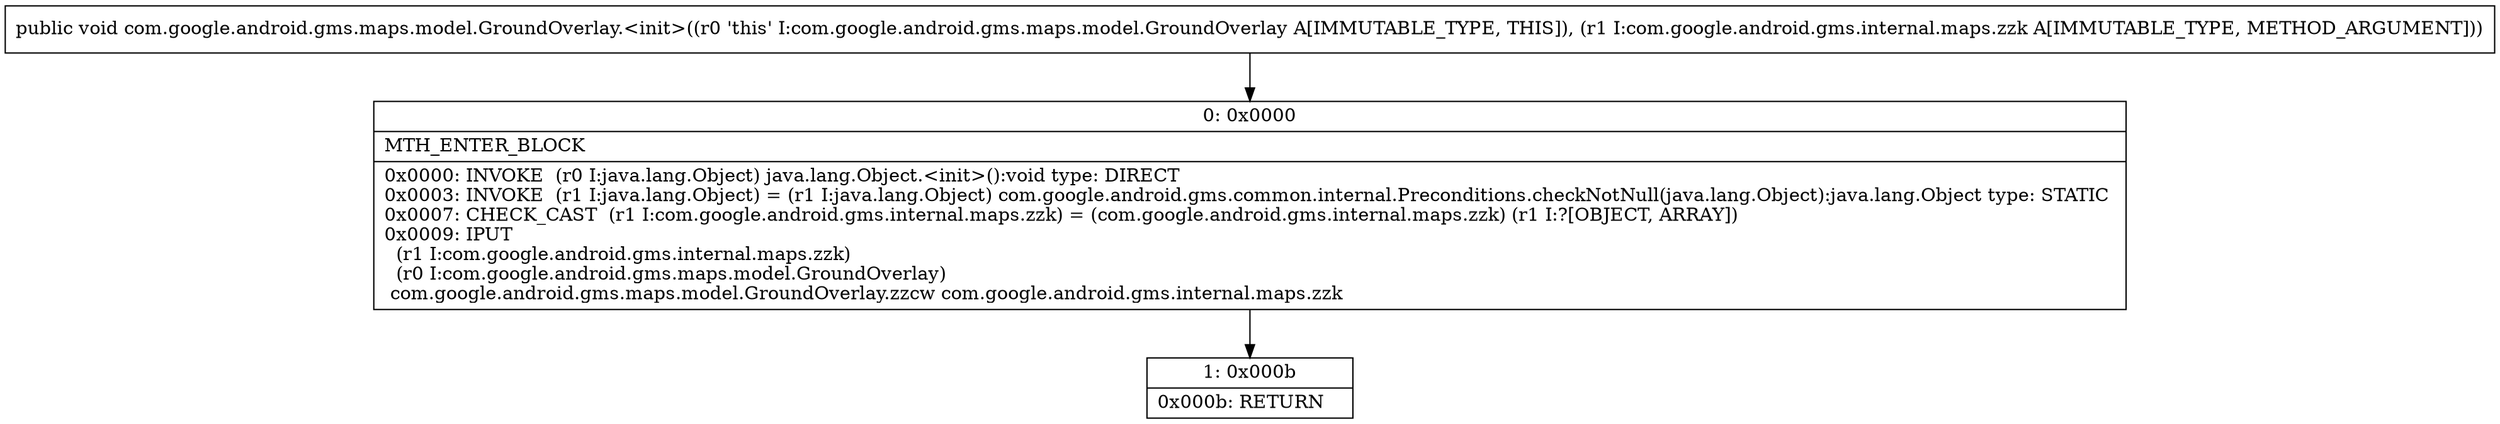 digraph "CFG forcom.google.android.gms.maps.model.GroundOverlay.\<init\>(Lcom\/google\/android\/gms\/internal\/maps\/zzk;)V" {
Node_0 [shape=record,label="{0\:\ 0x0000|MTH_ENTER_BLOCK\l|0x0000: INVOKE  (r0 I:java.lang.Object) java.lang.Object.\<init\>():void type: DIRECT \l0x0003: INVOKE  (r1 I:java.lang.Object) = (r1 I:java.lang.Object) com.google.android.gms.common.internal.Preconditions.checkNotNull(java.lang.Object):java.lang.Object type: STATIC \l0x0007: CHECK_CAST  (r1 I:com.google.android.gms.internal.maps.zzk) = (com.google.android.gms.internal.maps.zzk) (r1 I:?[OBJECT, ARRAY]) \l0x0009: IPUT  \l  (r1 I:com.google.android.gms.internal.maps.zzk)\l  (r0 I:com.google.android.gms.maps.model.GroundOverlay)\l com.google.android.gms.maps.model.GroundOverlay.zzcw com.google.android.gms.internal.maps.zzk \l}"];
Node_1 [shape=record,label="{1\:\ 0x000b|0x000b: RETURN   \l}"];
MethodNode[shape=record,label="{public void com.google.android.gms.maps.model.GroundOverlay.\<init\>((r0 'this' I:com.google.android.gms.maps.model.GroundOverlay A[IMMUTABLE_TYPE, THIS]), (r1 I:com.google.android.gms.internal.maps.zzk A[IMMUTABLE_TYPE, METHOD_ARGUMENT])) }"];
MethodNode -> Node_0;
Node_0 -> Node_1;
}

